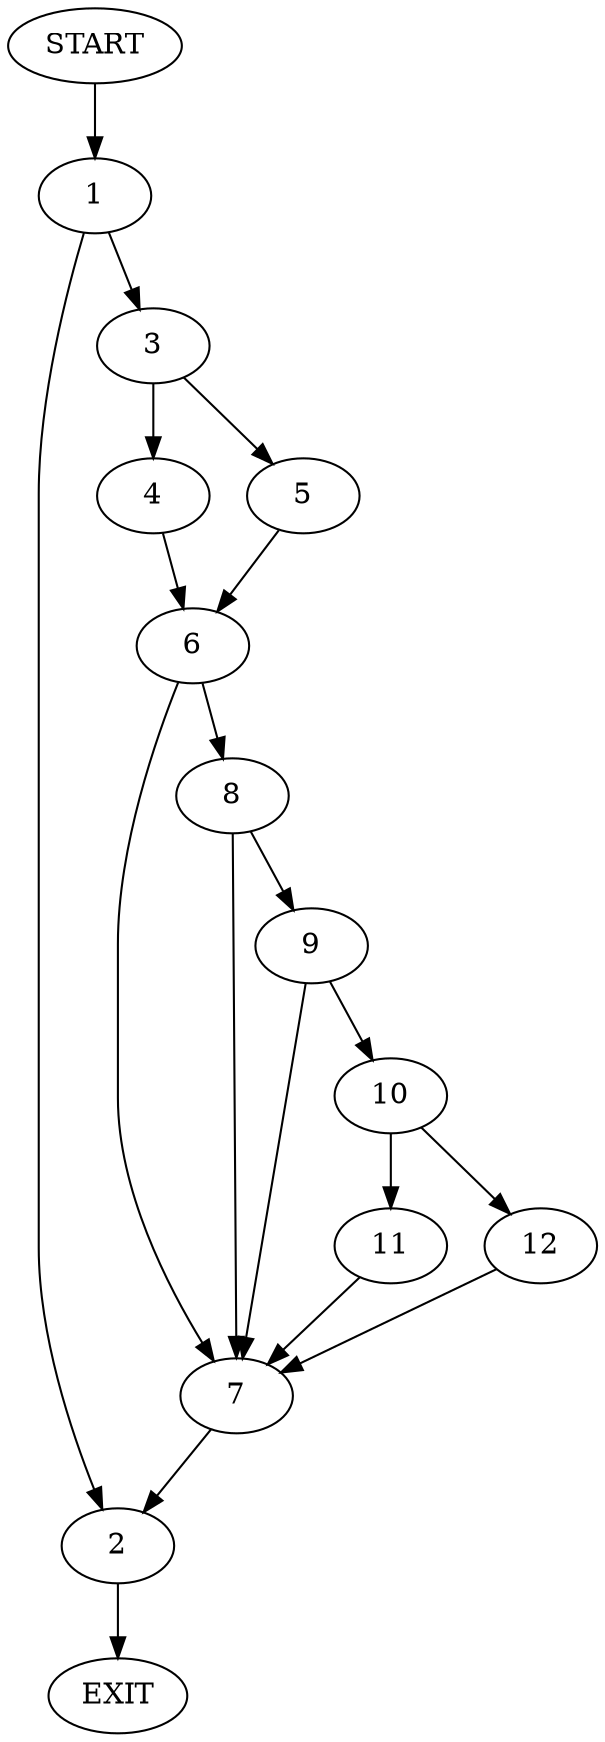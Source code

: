 digraph {
0 [label="START"]
13 [label="EXIT"]
0 -> 1
1 -> 2
1 -> 3
2 -> 13
3 -> 4
3 -> 5
5 -> 6
4 -> 6
6 -> 7
6 -> 8
8 -> 7
8 -> 9
7 -> 2
9 -> 7
9 -> 10
10 -> 11
10 -> 12
12 -> 7
11 -> 7
}

